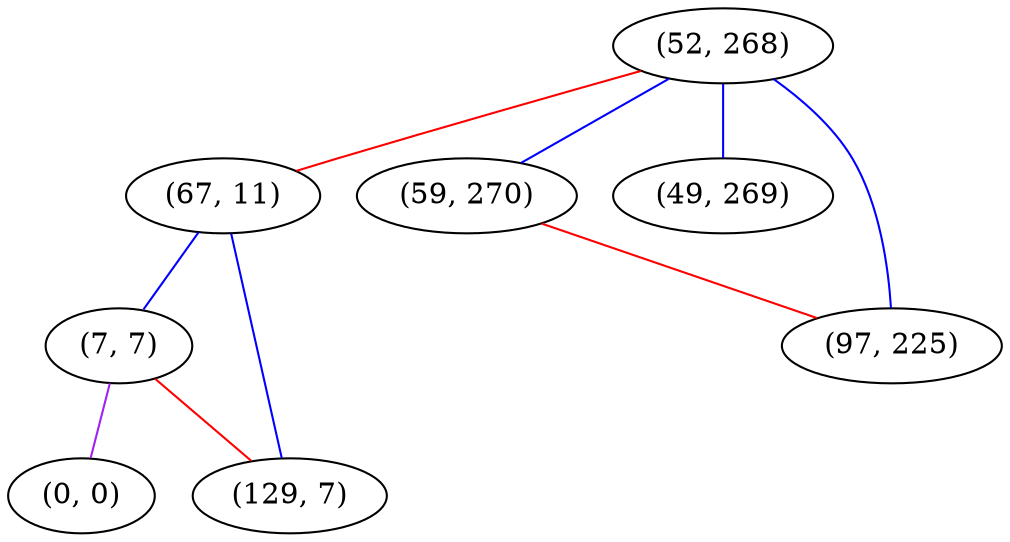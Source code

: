 graph "" {
"(52, 268)";
"(59, 270)";
"(67, 11)";
"(7, 7)";
"(0, 0)";
"(129, 7)";
"(49, 269)";
"(97, 225)";
"(52, 268)" -- "(49, 269)"  [color=blue, key=0, weight=3];
"(52, 268)" -- "(67, 11)"  [color=red, key=0, weight=1];
"(52, 268)" -- "(59, 270)"  [color=blue, key=0, weight=3];
"(52, 268)" -- "(97, 225)"  [color=blue, key=0, weight=3];
"(59, 270)" -- "(97, 225)"  [color=red, key=0, weight=1];
"(67, 11)" -- "(7, 7)"  [color=blue, key=0, weight=3];
"(67, 11)" -- "(129, 7)"  [color=blue, key=0, weight=3];
"(7, 7)" -- "(0, 0)"  [color=purple, key=0, weight=4];
"(7, 7)" -- "(129, 7)"  [color=red, key=0, weight=1];
}
